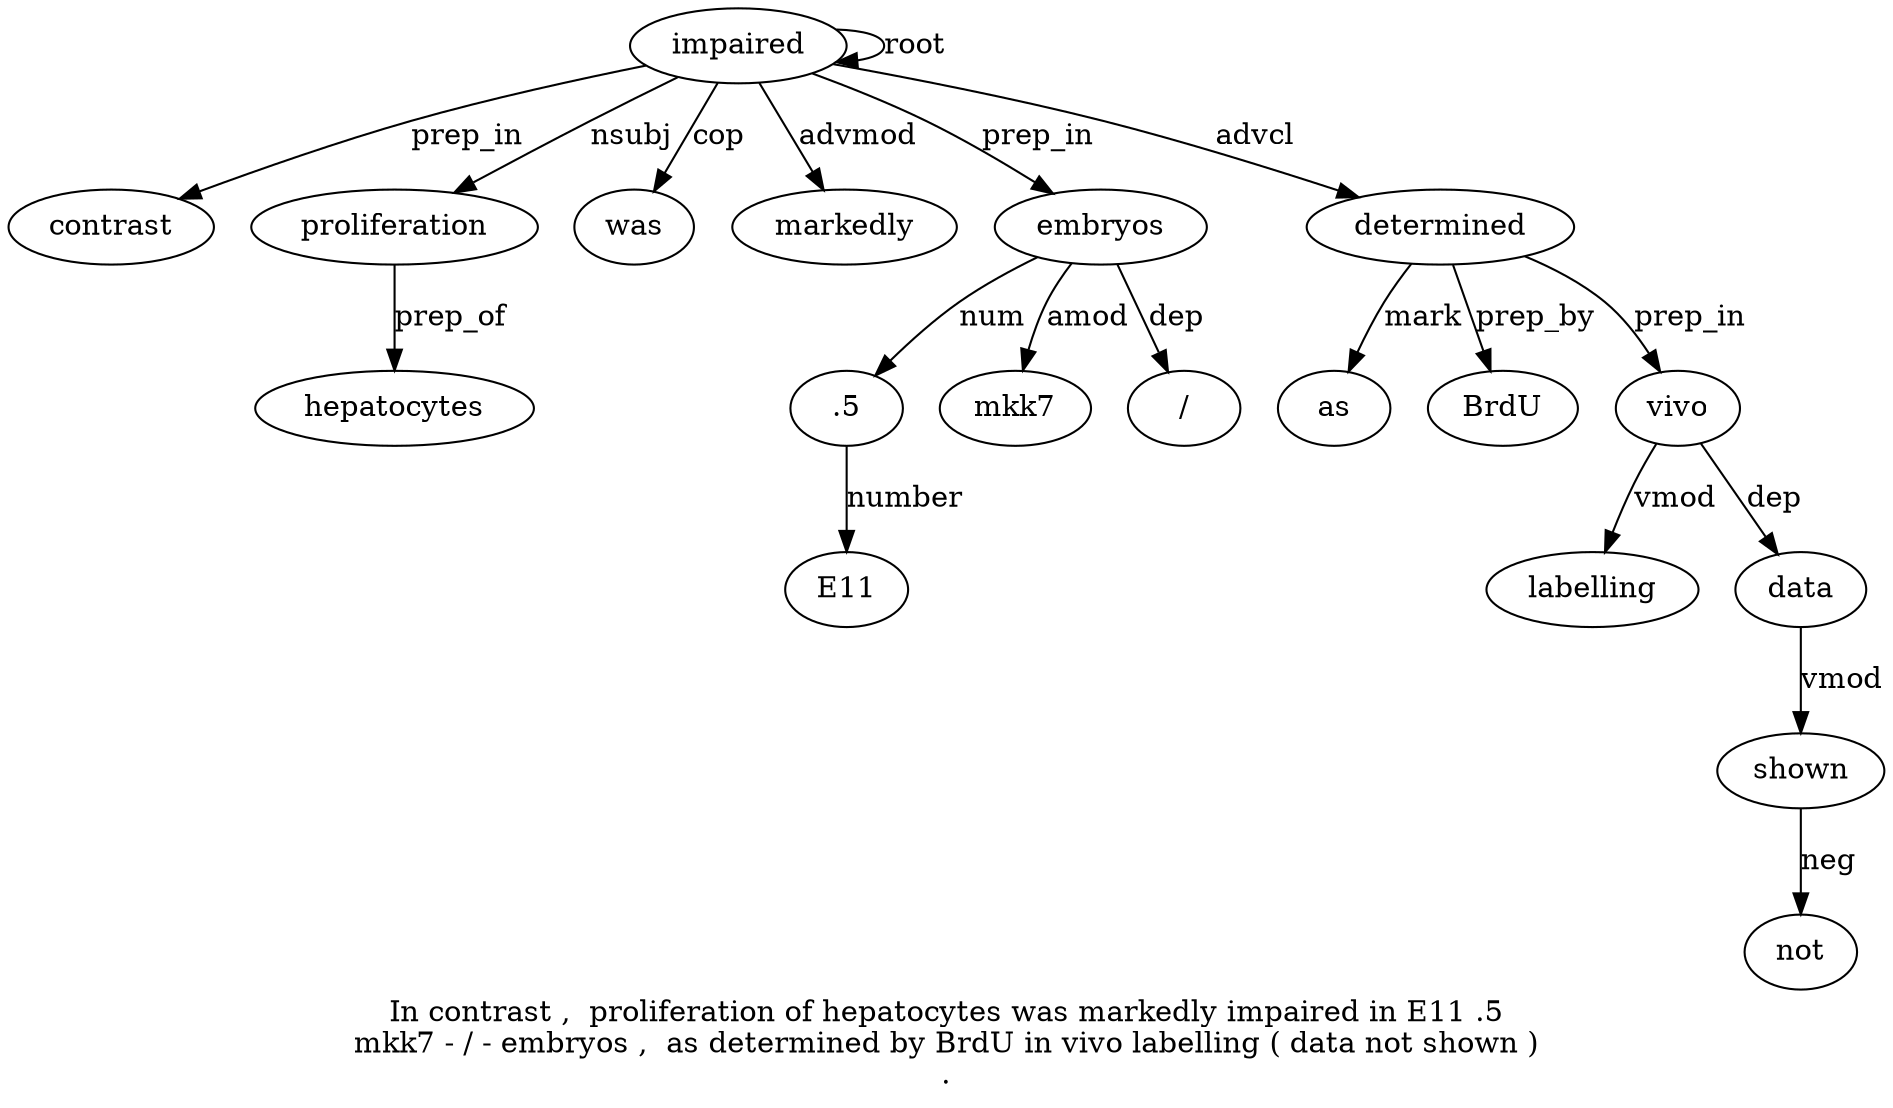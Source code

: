 digraph "In contrast ,  proliferation of hepatocytes was markedly impaired in E11 .5 mkk7 - / - embryos ,  as determined by BrdU in vivo labelling ( data not shown ) ." {
label="In contrast ,  proliferation of hepatocytes was markedly impaired in E11 .5
mkk7 - / - embryos ,  as determined by BrdU in vivo labelling ( data not shown )
.";
impaired9 [style=filled, fillcolor=white, label=impaired];
contrast2 [style=filled, fillcolor=white, label=contrast];
impaired9 -> contrast2  [label=prep_in];
proliferation4 [style=filled, fillcolor=white, label=proliferation];
impaired9 -> proliferation4  [label=nsubj];
hepatocytes6 [style=filled, fillcolor=white, label=hepatocytes];
proliferation4 -> hepatocytes6  [label=prep_of];
was7 [style=filled, fillcolor=white, label=was];
impaired9 -> was7  [label=cop];
markedly8 [style=filled, fillcolor=white, label=markedly];
impaired9 -> markedly8  [label=advmod];
impaired9 -> impaired9  [label=root];
".512" [style=filled, fillcolor=white, label=".5"];
E11 [style=filled, fillcolor=white, label=E11];
".512" -> E11  [label=number];
embryos17 [style=filled, fillcolor=white, label=embryos];
embryos17 -> ".512"  [label=num];
mkk713 [style=filled, fillcolor=white, label=mkk7];
embryos17 -> mkk713  [label=amod];
"/15" [style=filled, fillcolor=white, label="/"];
embryos17 -> "/15"  [label=dep];
impaired9 -> embryos17  [label=prep_in];
determined20 [style=filled, fillcolor=white, label=determined];
as19 [style=filled, fillcolor=white, label=as];
determined20 -> as19  [label=mark];
impaired9 -> determined20  [label=advcl];
BrdU22 [style=filled, fillcolor=white, label=BrdU];
determined20 -> BrdU22  [label=prep_by];
vivo24 [style=filled, fillcolor=white, label=vivo];
determined20 -> vivo24  [label=prep_in];
labelling25 [style=filled, fillcolor=white, label=labelling];
vivo24 -> labelling25  [label=vmod];
data27 [style=filled, fillcolor=white, label=data];
vivo24 -> data27  [label=dep];
shown29 [style=filled, fillcolor=white, label=shown];
not28 [style=filled, fillcolor=white, label=not];
shown29 -> not28  [label=neg];
data27 -> shown29  [label=vmod];
}
